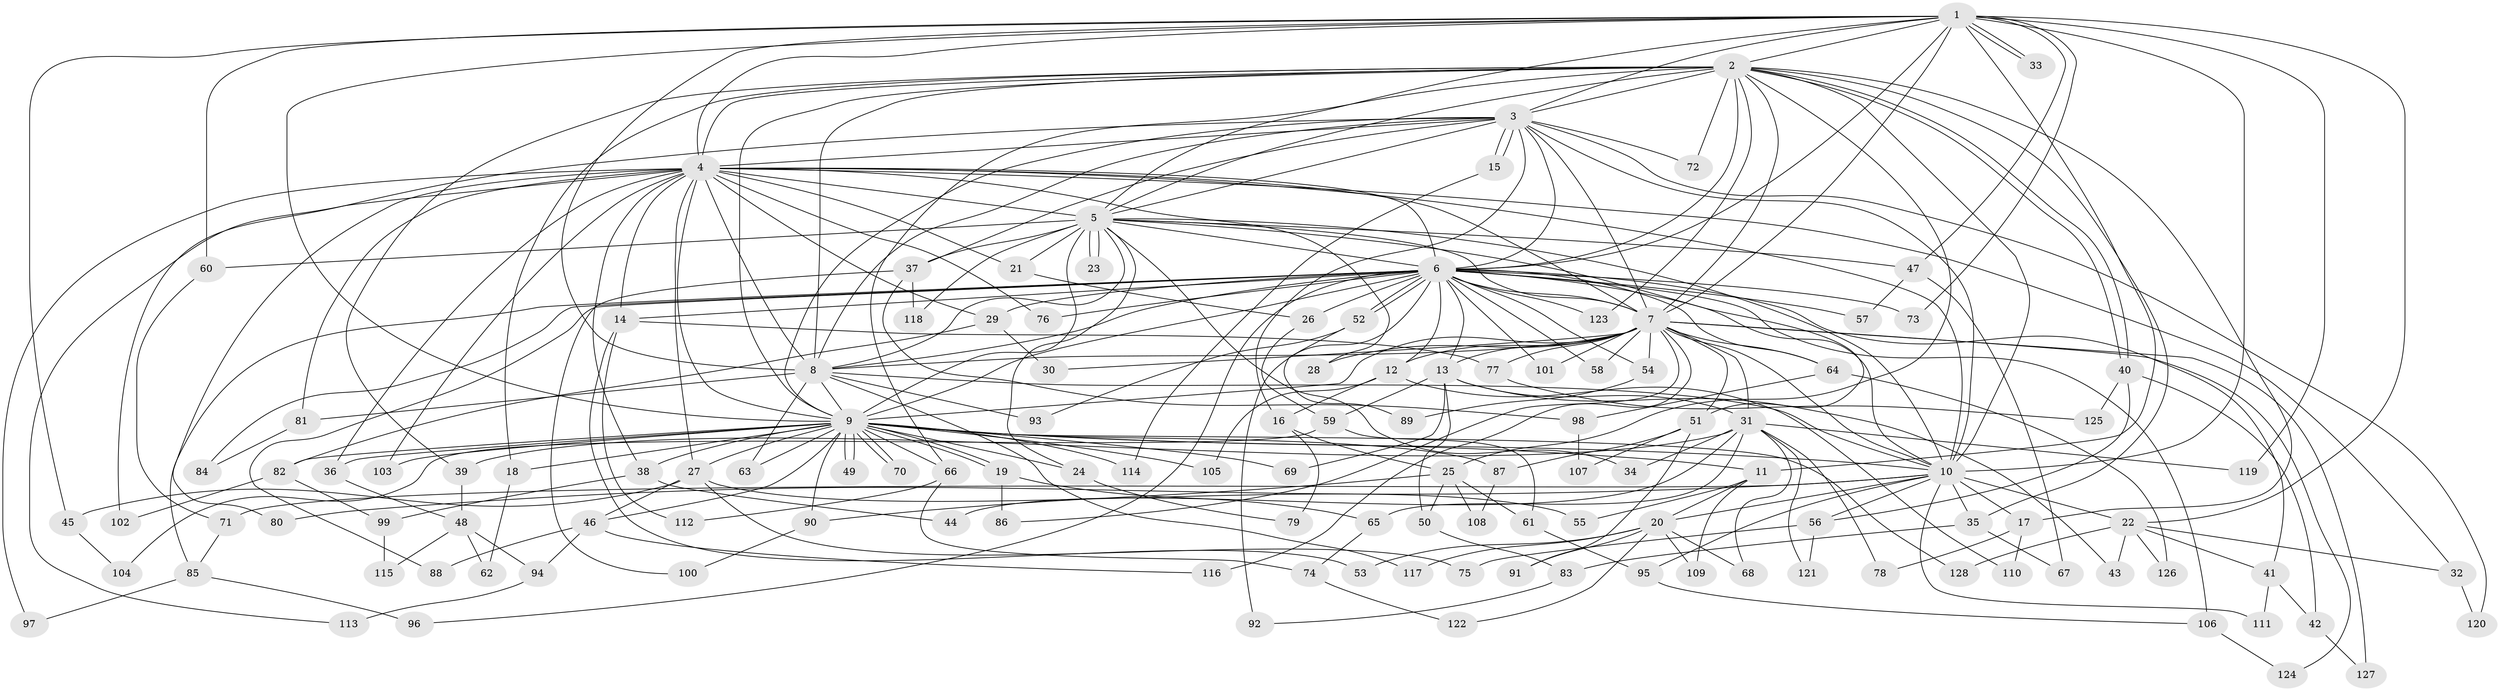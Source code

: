 // Generated by graph-tools (version 1.1) at 2025/25/03/09/25 03:25:43]
// undirected, 128 vertices, 281 edges
graph export_dot {
graph [start="1"]
  node [color=gray90,style=filled];
  1;
  2;
  3;
  4;
  5;
  6;
  7;
  8;
  9;
  10;
  11;
  12;
  13;
  14;
  15;
  16;
  17;
  18;
  19;
  20;
  21;
  22;
  23;
  24;
  25;
  26;
  27;
  28;
  29;
  30;
  31;
  32;
  33;
  34;
  35;
  36;
  37;
  38;
  39;
  40;
  41;
  42;
  43;
  44;
  45;
  46;
  47;
  48;
  49;
  50;
  51;
  52;
  53;
  54;
  55;
  56;
  57;
  58;
  59;
  60;
  61;
  62;
  63;
  64;
  65;
  66;
  67;
  68;
  69;
  70;
  71;
  72;
  73;
  74;
  75;
  76;
  77;
  78;
  79;
  80;
  81;
  82;
  83;
  84;
  85;
  86;
  87;
  88;
  89;
  90;
  91;
  92;
  93;
  94;
  95;
  96;
  97;
  98;
  99;
  100;
  101;
  102;
  103;
  104;
  105;
  106;
  107;
  108;
  109;
  110;
  111;
  112;
  113;
  114;
  115;
  116;
  117;
  118;
  119;
  120;
  121;
  122;
  123;
  124;
  125;
  126;
  127;
  128;
  1 -- 2;
  1 -- 3;
  1 -- 4;
  1 -- 5;
  1 -- 6;
  1 -- 7;
  1 -- 8;
  1 -- 9;
  1 -- 10;
  1 -- 11;
  1 -- 22;
  1 -- 33;
  1 -- 33;
  1 -- 45;
  1 -- 47;
  1 -- 60;
  1 -- 73;
  1 -- 119;
  2 -- 3;
  2 -- 4;
  2 -- 5;
  2 -- 6;
  2 -- 7;
  2 -- 8;
  2 -- 9;
  2 -- 10;
  2 -- 17;
  2 -- 18;
  2 -- 25;
  2 -- 35;
  2 -- 39;
  2 -- 40;
  2 -- 40;
  2 -- 66;
  2 -- 72;
  2 -- 123;
  3 -- 4;
  3 -- 5;
  3 -- 6;
  3 -- 7;
  3 -- 8;
  3 -- 9;
  3 -- 10;
  3 -- 15;
  3 -- 15;
  3 -- 16;
  3 -- 37;
  3 -- 72;
  3 -- 102;
  3 -- 120;
  4 -- 5;
  4 -- 6;
  4 -- 7;
  4 -- 8;
  4 -- 9;
  4 -- 10;
  4 -- 14;
  4 -- 21;
  4 -- 27;
  4 -- 28;
  4 -- 29;
  4 -- 32;
  4 -- 36;
  4 -- 38;
  4 -- 76;
  4 -- 80;
  4 -- 81;
  4 -- 97;
  4 -- 103;
  4 -- 113;
  5 -- 6;
  5 -- 7;
  5 -- 8;
  5 -- 9;
  5 -- 10;
  5 -- 21;
  5 -- 23;
  5 -- 23;
  5 -- 24;
  5 -- 34;
  5 -- 37;
  5 -- 47;
  5 -- 51;
  5 -- 60;
  5 -- 118;
  6 -- 7;
  6 -- 8;
  6 -- 9;
  6 -- 10;
  6 -- 12;
  6 -- 13;
  6 -- 14;
  6 -- 26;
  6 -- 29;
  6 -- 41;
  6 -- 52;
  6 -- 52;
  6 -- 54;
  6 -- 57;
  6 -- 58;
  6 -- 64;
  6 -- 73;
  6 -- 76;
  6 -- 84;
  6 -- 85;
  6 -- 88;
  6 -- 92;
  6 -- 96;
  6 -- 101;
  6 -- 106;
  6 -- 123;
  7 -- 8;
  7 -- 9;
  7 -- 10;
  7 -- 12;
  7 -- 13;
  7 -- 28;
  7 -- 30;
  7 -- 31;
  7 -- 51;
  7 -- 54;
  7 -- 58;
  7 -- 64;
  7 -- 77;
  7 -- 86;
  7 -- 101;
  7 -- 116;
  7 -- 124;
  7 -- 127;
  8 -- 9;
  8 -- 10;
  8 -- 63;
  8 -- 81;
  8 -- 93;
  8 -- 117;
  9 -- 10;
  9 -- 11;
  9 -- 18;
  9 -- 19;
  9 -- 19;
  9 -- 24;
  9 -- 27;
  9 -- 36;
  9 -- 38;
  9 -- 46;
  9 -- 49;
  9 -- 49;
  9 -- 63;
  9 -- 66;
  9 -- 69;
  9 -- 70;
  9 -- 70;
  9 -- 82;
  9 -- 87;
  9 -- 90;
  9 -- 103;
  9 -- 105;
  9 -- 114;
  9 -- 128;
  10 -- 17;
  10 -- 20;
  10 -- 22;
  10 -- 35;
  10 -- 56;
  10 -- 71;
  10 -- 80;
  10 -- 95;
  10 -- 111;
  11 -- 20;
  11 -- 55;
  11 -- 109;
  12 -- 16;
  12 -- 105;
  12 -- 110;
  13 -- 31;
  13 -- 43;
  13 -- 50;
  13 -- 59;
  13 -- 69;
  14 -- 53;
  14 -- 77;
  14 -- 112;
  15 -- 114;
  16 -- 25;
  16 -- 79;
  17 -- 78;
  17 -- 110;
  18 -- 62;
  19 -- 65;
  19 -- 86;
  20 -- 53;
  20 -- 68;
  20 -- 91;
  20 -- 109;
  20 -- 117;
  20 -- 122;
  21 -- 26;
  22 -- 32;
  22 -- 41;
  22 -- 43;
  22 -- 126;
  22 -- 128;
  24 -- 79;
  25 -- 50;
  25 -- 61;
  25 -- 90;
  25 -- 108;
  26 -- 59;
  27 -- 45;
  27 -- 46;
  27 -- 55;
  27 -- 75;
  29 -- 30;
  29 -- 82;
  31 -- 34;
  31 -- 39;
  31 -- 44;
  31 -- 65;
  31 -- 68;
  31 -- 78;
  31 -- 119;
  31 -- 121;
  32 -- 120;
  35 -- 67;
  35 -- 83;
  36 -- 48;
  37 -- 98;
  37 -- 100;
  37 -- 118;
  38 -- 44;
  38 -- 99;
  39 -- 48;
  40 -- 42;
  40 -- 56;
  40 -- 125;
  41 -- 42;
  41 -- 111;
  42 -- 127;
  45 -- 104;
  46 -- 88;
  46 -- 94;
  46 -- 116;
  47 -- 57;
  47 -- 67;
  48 -- 62;
  48 -- 94;
  48 -- 115;
  50 -- 83;
  51 -- 87;
  51 -- 91;
  51 -- 107;
  52 -- 89;
  52 -- 93;
  54 -- 89;
  56 -- 75;
  56 -- 121;
  59 -- 61;
  59 -- 104;
  60 -- 71;
  61 -- 95;
  64 -- 98;
  64 -- 126;
  65 -- 74;
  66 -- 74;
  66 -- 112;
  71 -- 85;
  74 -- 122;
  77 -- 125;
  81 -- 84;
  82 -- 99;
  82 -- 102;
  83 -- 92;
  85 -- 96;
  85 -- 97;
  87 -- 108;
  90 -- 100;
  94 -- 113;
  95 -- 106;
  98 -- 107;
  99 -- 115;
  106 -- 124;
}
